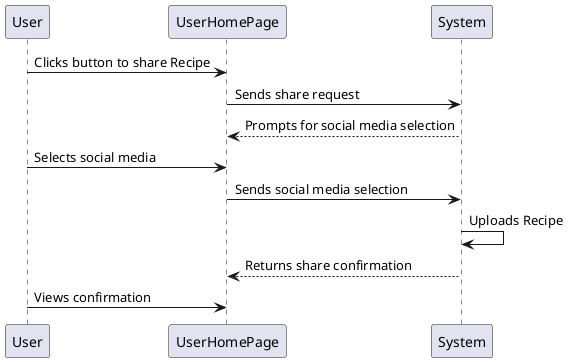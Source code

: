 @startuml
User -> UserHomePage: Clicks button to share Recipe
UserHomePage -> System: Sends share request
System --> UserHomePage: Prompts for social media selection

User -> UserHomePage: Selects social media
UserHomePage -> System: Sends social media selection
System -> System: Uploads Recipe
System --> UserHomePage: Returns share confirmation
User -> UserHomePage: Views confirmation

@enduml
